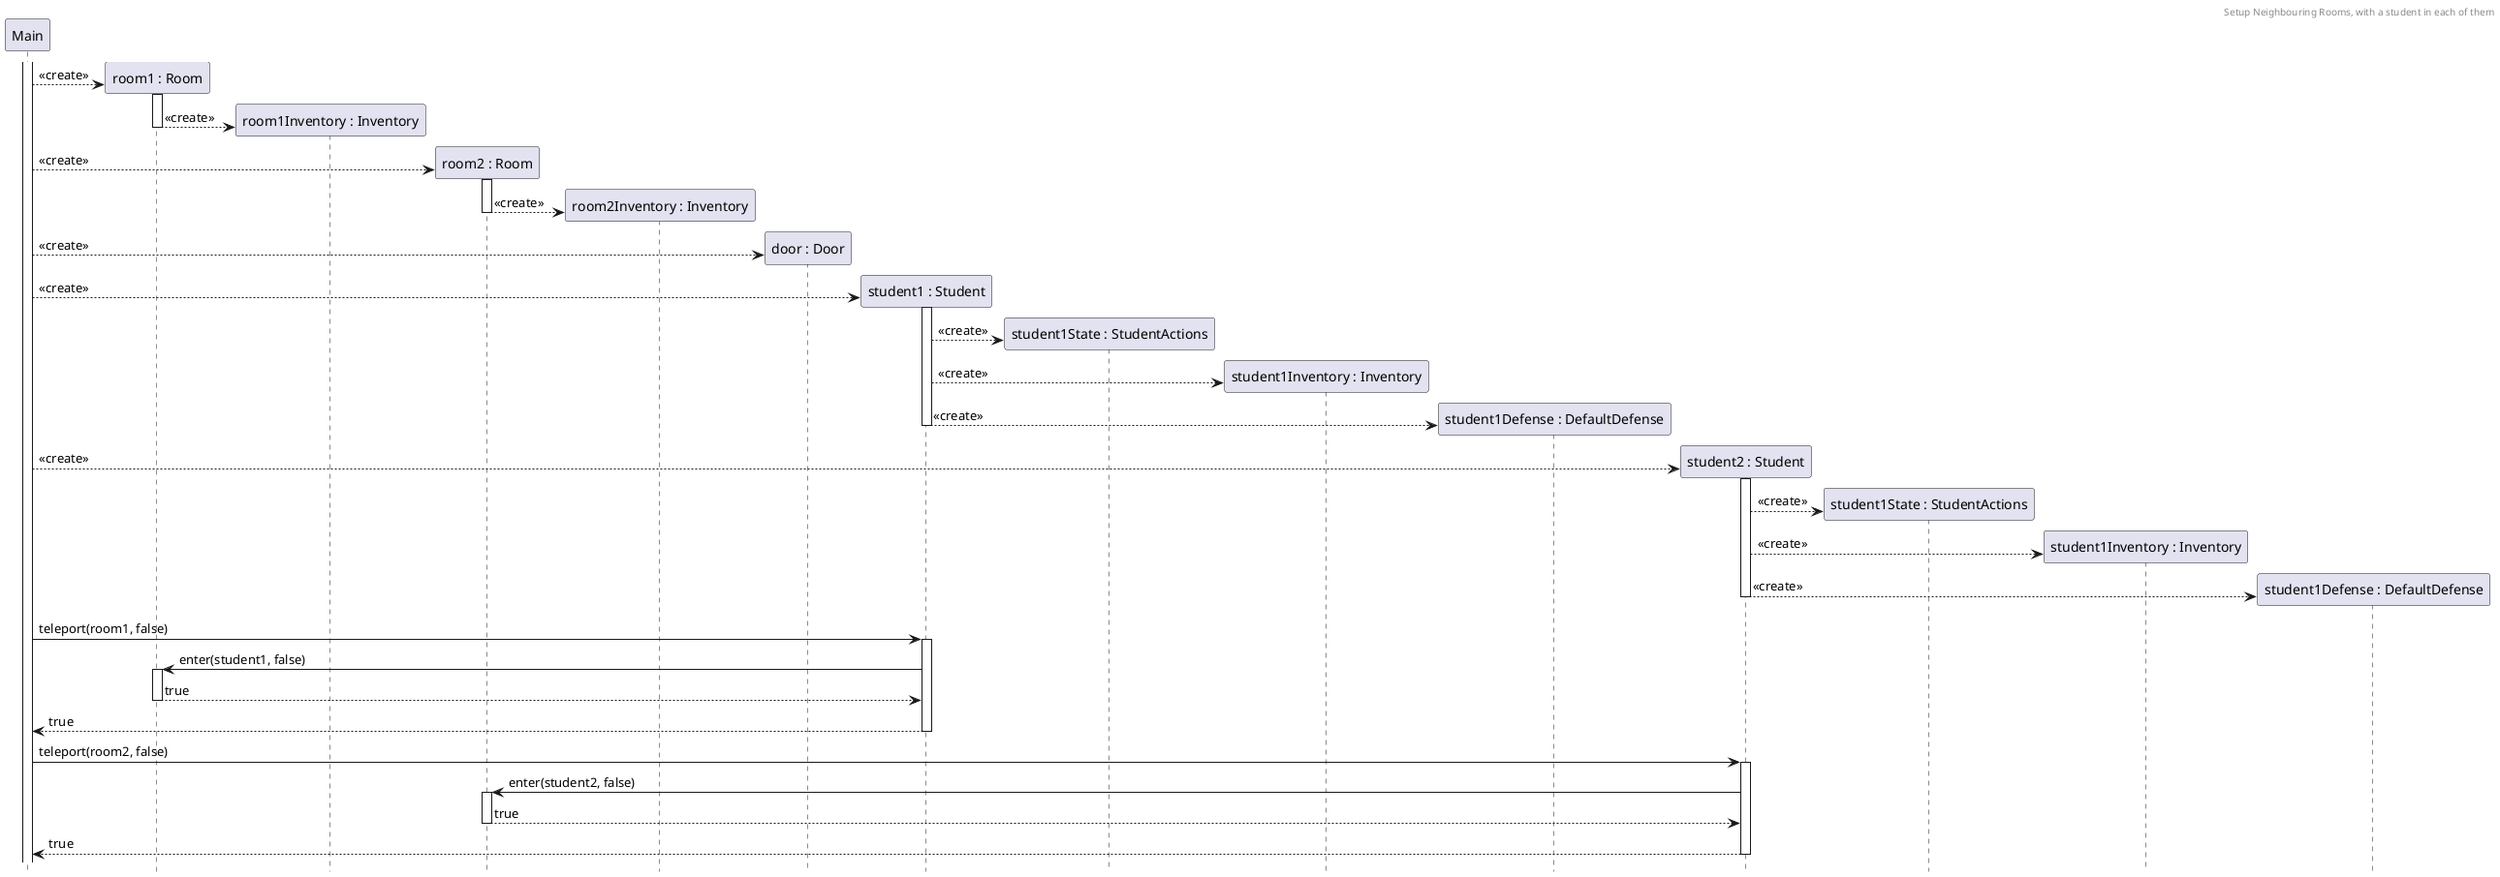 @startuml StudentMovesToEmptyRoom
header Setup Neighbouring Rooms, with a student in each of them
hide footbox

participant M as "Main"
activate M
create R1 as "room1 : Room"
M --> R1 :  <<create>>
activate R1
create R1I as "room1Inventory : Inventory"
R1 --> R1I --: <<create>>

create R2 as "room2 : Room"
M --> R2 :  <<create>>
activate R2
create R2I as "room2Inventory : Inventory"
R2 --> R2I --: <<create>>

create D as "door : Door"
M --> D :  <<create>>

create S1 as "student1 : Student"
M --> S1 ++: <<create>>
create S1S as "student1State : StudentActions"
S1 --> S1S : <<create>>
create S1I as "student1Inventory : Inventory"
S1 --> S1I : <<create>>
create S1D as "student1Defense : DefaultDefense"
S1 --> S1D --: <<create>>

create S2 as "student2 : Student"
M --> S2 ++: <<create>>
create S2S as "student1State : StudentActions"
S2 --> S2S : <<create>>
create S2I as "student1Inventory : Inventory"
S2 --> S2I : <<create>>
create S2D as "student1Defense : DefaultDefense"
S2 --> S2D --: <<create>>

M -> S1 ++ : teleport(room1, false)
    S1 -> R1++: enter(student1, false)
    return true
return true

M -> S2 ++ : teleport(room2, false)
    S2 -> R2++: enter(student2, false)
    return true
return true

@enduml

